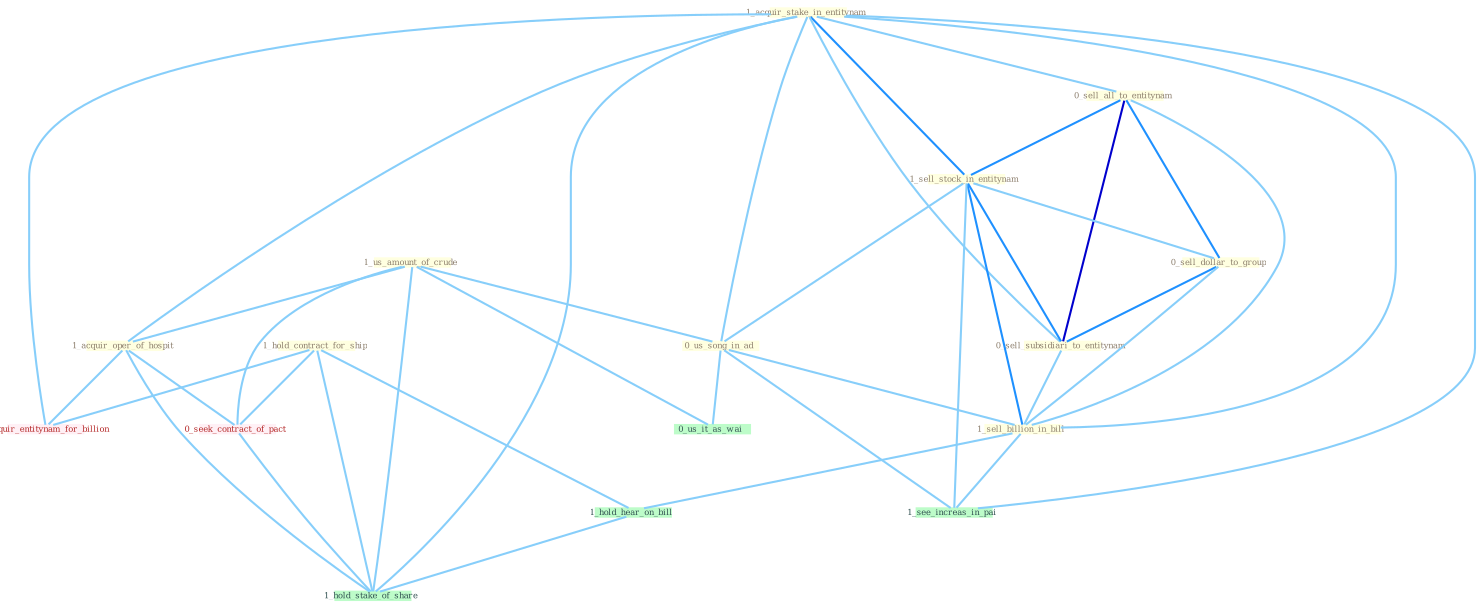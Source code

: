 Graph G{ 
    node
    [shape=polygon,style=filled,width=.5,height=.06,color="#BDFCC9",fixedsize=true,fontsize=4,
    fontcolor="#2f4f4f"];
    {node
    [color="#ffffe0", fontcolor="#8b7d6b"] "1_us_amount_of_crude " "1_acquir_stake_in_entitynam " "0_sell_all_to_entitynam " "1_sell_stock_in_entitynam " "1_acquir_oper_of_hospit " "0_sell_dollar_to_group " "1_hold_contract_for_ship " "0_sell_subsidiari_to_entitynam " "0_us_song_in_ad " "1_sell_billion_in_bill "}
{node [color="#fff0f5", fontcolor="#b22222"] "0_seek_contract_of_pact " "0_acquir_entitynam_for_billion "}
edge [color="#B0E2FF"];

	"1_us_amount_of_crude " -- "1_acquir_oper_of_hospit " [w="1", color="#87cefa" ];
	"1_us_amount_of_crude " -- "0_us_song_in_ad " [w="1", color="#87cefa" ];
	"1_us_amount_of_crude " -- "0_seek_contract_of_pact " [w="1", color="#87cefa" ];
	"1_us_amount_of_crude " -- "0_us_it_as_wai " [w="1", color="#87cefa" ];
	"1_us_amount_of_crude " -- "1_hold_stake_of_share " [w="1", color="#87cefa" ];
	"1_acquir_stake_in_entitynam " -- "0_sell_all_to_entitynam " [w="1", color="#87cefa" ];
	"1_acquir_stake_in_entitynam " -- "1_sell_stock_in_entitynam " [w="2", color="#1e90ff" , len=0.8];
	"1_acquir_stake_in_entitynam " -- "1_acquir_oper_of_hospit " [w="1", color="#87cefa" ];
	"1_acquir_stake_in_entitynam " -- "0_sell_subsidiari_to_entitynam " [w="1", color="#87cefa" ];
	"1_acquir_stake_in_entitynam " -- "0_us_song_in_ad " [w="1", color="#87cefa" ];
	"1_acquir_stake_in_entitynam " -- "1_sell_billion_in_bill " [w="1", color="#87cefa" ];
	"1_acquir_stake_in_entitynam " -- "0_acquir_entitynam_for_billion " [w="1", color="#87cefa" ];
	"1_acquir_stake_in_entitynam " -- "1_see_increas_in_pai " [w="1", color="#87cefa" ];
	"1_acquir_stake_in_entitynam " -- "1_hold_stake_of_share " [w="1", color="#87cefa" ];
	"0_sell_all_to_entitynam " -- "1_sell_stock_in_entitynam " [w="2", color="#1e90ff" , len=0.8];
	"0_sell_all_to_entitynam " -- "0_sell_dollar_to_group " [w="2", color="#1e90ff" , len=0.8];
	"0_sell_all_to_entitynam " -- "0_sell_subsidiari_to_entitynam " [w="3", color="#0000cd" , len=0.6];
	"0_sell_all_to_entitynam " -- "1_sell_billion_in_bill " [w="1", color="#87cefa" ];
	"1_sell_stock_in_entitynam " -- "0_sell_dollar_to_group " [w="1", color="#87cefa" ];
	"1_sell_stock_in_entitynam " -- "0_sell_subsidiari_to_entitynam " [w="2", color="#1e90ff" , len=0.8];
	"1_sell_stock_in_entitynam " -- "0_us_song_in_ad " [w="1", color="#87cefa" ];
	"1_sell_stock_in_entitynam " -- "1_sell_billion_in_bill " [w="2", color="#1e90ff" , len=0.8];
	"1_sell_stock_in_entitynam " -- "1_see_increas_in_pai " [w="1", color="#87cefa" ];
	"1_acquir_oper_of_hospit " -- "0_seek_contract_of_pact " [w="1", color="#87cefa" ];
	"1_acquir_oper_of_hospit " -- "0_acquir_entitynam_for_billion " [w="1", color="#87cefa" ];
	"1_acquir_oper_of_hospit " -- "1_hold_stake_of_share " [w="1", color="#87cefa" ];
	"0_sell_dollar_to_group " -- "0_sell_subsidiari_to_entitynam " [w="2", color="#1e90ff" , len=0.8];
	"0_sell_dollar_to_group " -- "1_sell_billion_in_bill " [w="1", color="#87cefa" ];
	"1_hold_contract_for_ship " -- "0_seek_contract_of_pact " [w="1", color="#87cefa" ];
	"1_hold_contract_for_ship " -- "0_acquir_entitynam_for_billion " [w="1", color="#87cefa" ];
	"1_hold_contract_for_ship " -- "1_hold_hear_on_bill " [w="1", color="#87cefa" ];
	"1_hold_contract_for_ship " -- "1_hold_stake_of_share " [w="1", color="#87cefa" ];
	"0_sell_subsidiari_to_entitynam " -- "1_sell_billion_in_bill " [w="1", color="#87cefa" ];
	"0_us_song_in_ad " -- "1_sell_billion_in_bill " [w="1", color="#87cefa" ];
	"0_us_song_in_ad " -- "0_us_it_as_wai " [w="1", color="#87cefa" ];
	"0_us_song_in_ad " -- "1_see_increas_in_pai " [w="1", color="#87cefa" ];
	"1_sell_billion_in_bill " -- "1_see_increas_in_pai " [w="1", color="#87cefa" ];
	"1_sell_billion_in_bill " -- "1_hold_hear_on_bill " [w="1", color="#87cefa" ];
	"0_seek_contract_of_pact " -- "1_hold_stake_of_share " [w="1", color="#87cefa" ];
	"1_hold_hear_on_bill " -- "1_hold_stake_of_share " [w="1", color="#87cefa" ];
}